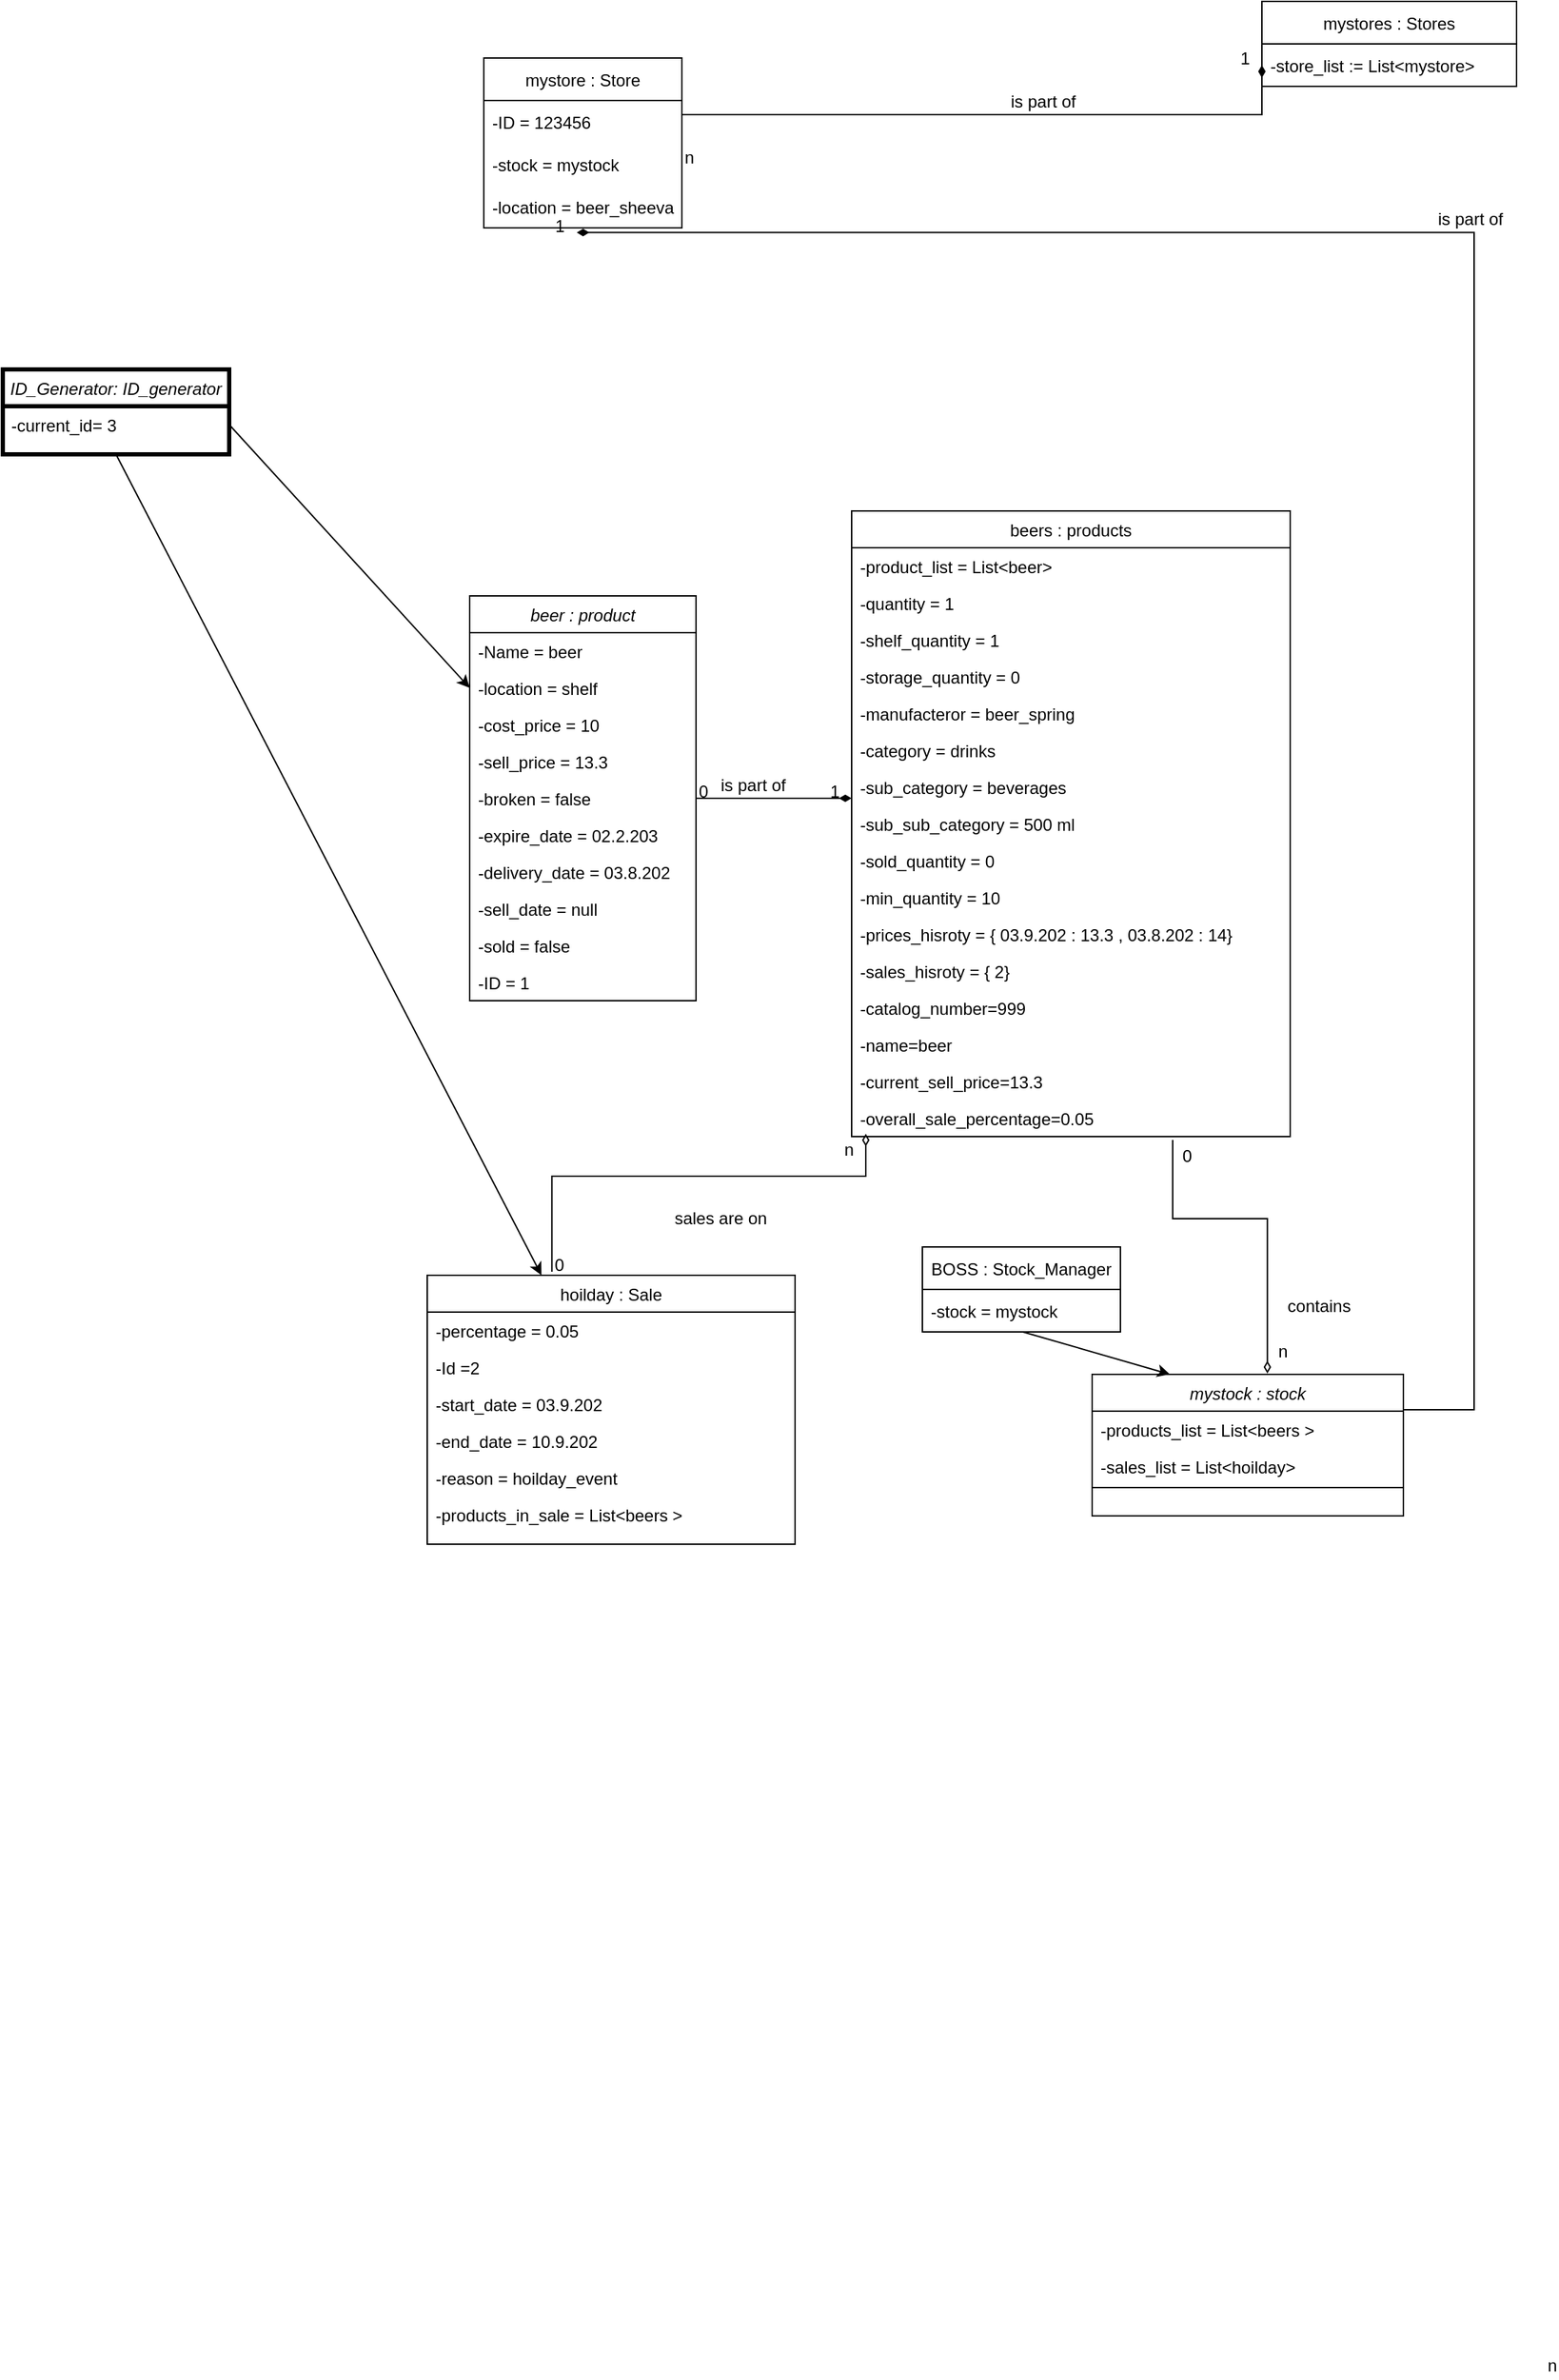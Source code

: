 <mxfile version="17.4.6" type="device"><diagram id="C5RBs43oDa-KdzZeNtuy" name="Page-1"><mxGraphModel dx="2557" dy="2134" grid="1" gridSize="10" guides="1" tooltips="1" connect="1" arrows="1" fold="1" page="1" pageScale="1" pageWidth="827" pageHeight="1169" math="0" shadow="0"><root><mxCell id="WIyWlLk6GJQsqaUBKTNV-0"/><mxCell id="WIyWlLk6GJQsqaUBKTNV-1" parent="WIyWlLk6GJQsqaUBKTNV-0"/><mxCell id="YdH-2s8Itv1Ea51irDsj-69" value="beer : product" style="swimlane;fontStyle=2;align=center;verticalAlign=top;childLayout=stackLayout;horizontal=1;startSize=26;horizontalStack=0;resizeParent=1;resizeLast=0;collapsible=1;marginBottom=0;rounded=0;shadow=0;strokeWidth=1;" parent="WIyWlLk6GJQsqaUBKTNV-1" vertex="1"><mxGeometry x="110" y="-540" width="160" height="286" as="geometry"><mxRectangle x="230" y="140" width="160" height="26" as="alternateBounds"/></mxGeometry></mxCell><mxCell id="YdH-2s8Itv1Ea51irDsj-70" value="-Name = beer" style="text;align=left;verticalAlign=top;spacingLeft=4;spacingRight=4;overflow=hidden;rotatable=0;points=[[0,0.5],[1,0.5]];portConstraint=eastwest;" parent="YdH-2s8Itv1Ea51irDsj-69" vertex="1"><mxGeometry y="26" width="160" height="26" as="geometry"/></mxCell><mxCell id="YdH-2s8Itv1Ea51irDsj-71" value="-location = shelf" style="text;align=left;verticalAlign=top;spacingLeft=4;spacingRight=4;overflow=hidden;rotatable=0;points=[[0,0.5],[1,0.5]];portConstraint=eastwest;rounded=0;shadow=0;html=0;fontColor=#000000;" parent="YdH-2s8Itv1Ea51irDsj-69" vertex="1"><mxGeometry y="52" width="160" height="26" as="geometry"/></mxCell><mxCell id="YdH-2s8Itv1Ea51irDsj-72" value="-cost_price = 10" style="text;align=left;verticalAlign=top;spacingLeft=4;spacingRight=4;overflow=hidden;rotatable=0;points=[[0,0.5],[1,0.5]];portConstraint=eastwest;rounded=0;shadow=0;html=0;" parent="YdH-2s8Itv1Ea51irDsj-69" vertex="1"><mxGeometry y="78" width="160" height="26" as="geometry"/></mxCell><mxCell id="YdH-2s8Itv1Ea51irDsj-73" value="-sell_price = 13.3" style="text;align=left;verticalAlign=top;spacingLeft=4;spacingRight=4;overflow=hidden;rotatable=0;points=[[0,0.5],[1,0.5]];portConstraint=eastwest;" parent="YdH-2s8Itv1Ea51irDsj-69" vertex="1"><mxGeometry y="104" width="160" height="26" as="geometry"/></mxCell><mxCell id="YdH-2s8Itv1Ea51irDsj-74" value="-broken = false" style="text;align=left;verticalAlign=top;spacingLeft=4;spacingRight=4;overflow=hidden;rotatable=0;points=[[0,0.5],[1,0.5]];portConstraint=eastwest;" parent="YdH-2s8Itv1Ea51irDsj-69" vertex="1"><mxGeometry y="130" width="160" height="26" as="geometry"/></mxCell><mxCell id="YdH-2s8Itv1Ea51irDsj-75" value="-expire_date = 02.2.203" style="text;align=left;verticalAlign=top;spacingLeft=4;spacingRight=4;overflow=hidden;rotatable=0;points=[[0,0.5],[1,0.5]];portConstraint=eastwest;" parent="YdH-2s8Itv1Ea51irDsj-69" vertex="1"><mxGeometry y="156" width="160" height="26" as="geometry"/></mxCell><mxCell id="YdH-2s8Itv1Ea51irDsj-76" value="-delivery_date = 03.8.202" style="text;align=left;verticalAlign=top;spacingLeft=4;spacingRight=4;overflow=hidden;rotatable=0;points=[[0,0.5],[1,0.5]];portConstraint=eastwest;" parent="YdH-2s8Itv1Ea51irDsj-69" vertex="1"><mxGeometry y="182" width="160" height="26" as="geometry"/></mxCell><mxCell id="YdH-2s8Itv1Ea51irDsj-77" value="-sell_date = null" style="text;align=left;verticalAlign=top;spacingLeft=4;spacingRight=4;overflow=hidden;rotatable=0;points=[[0,0.5],[1,0.5]];portConstraint=eastwest;" parent="YdH-2s8Itv1Ea51irDsj-69" vertex="1"><mxGeometry y="208" width="160" height="26" as="geometry"/></mxCell><mxCell id="82HgiFtn0t_XNILnrVi8-20" value="-sold = false" style="text;align=left;verticalAlign=top;spacingLeft=4;spacingRight=4;overflow=hidden;rotatable=0;points=[[0,0.5],[1,0.5]];portConstraint=eastwest;" vertex="1" parent="YdH-2s8Itv1Ea51irDsj-69"><mxGeometry y="234" width="160" height="26" as="geometry"/></mxCell><mxCell id="YdH-2s8Itv1Ea51irDsj-78" value="-ID = 1" style="text;align=left;verticalAlign=top;spacingLeft=4;spacingRight=4;overflow=hidden;rotatable=0;points=[[0,0.5],[1,0.5]];portConstraint=eastwest;" parent="YdH-2s8Itv1Ea51irDsj-69" vertex="1"><mxGeometry y="260" width="160" height="26" as="geometry"/></mxCell><mxCell id="YdH-2s8Itv1Ea51irDsj-80" value="beers : products" style="swimlane;fontStyle=0;align=center;verticalAlign=top;childLayout=stackLayout;horizontal=1;startSize=26;horizontalStack=0;resizeParent=1;resizeLast=0;collapsible=1;marginBottom=0;rounded=0;shadow=0;strokeWidth=1;" parent="WIyWlLk6GJQsqaUBKTNV-1" vertex="1"><mxGeometry x="380" y="-600" width="310" height="442" as="geometry"><mxRectangle x="550" y="140" width="160" height="26" as="alternateBounds"/></mxGeometry></mxCell><mxCell id="YdH-2s8Itv1Ea51irDsj-81" value="-product_list = List&lt;beer&gt;" style="text;align=left;verticalAlign=top;spacingLeft=4;spacingRight=4;overflow=hidden;rotatable=0;points=[[0,0.5],[1,0.5]];portConstraint=eastwest;rounded=0;shadow=0;html=0;" parent="YdH-2s8Itv1Ea51irDsj-80" vertex="1"><mxGeometry y="26" width="310" height="26" as="geometry"/></mxCell><mxCell id="YdH-2s8Itv1Ea51irDsj-82" value="-quantity = 1" style="text;align=left;verticalAlign=top;spacingLeft=4;spacingRight=4;overflow=hidden;rotatable=0;points=[[0,0.5],[1,0.5]];portConstraint=eastwest;rounded=0;shadow=0;html=0;" parent="YdH-2s8Itv1Ea51irDsj-80" vertex="1"><mxGeometry y="52" width="310" height="26" as="geometry"/></mxCell><mxCell id="YdH-2s8Itv1Ea51irDsj-83" value="-shelf_quantity = 1" style="text;align=left;verticalAlign=top;spacingLeft=4;spacingRight=4;overflow=hidden;rotatable=0;points=[[0,0.5],[1,0.5]];portConstraint=eastwest;rounded=0;shadow=0;html=0;" parent="YdH-2s8Itv1Ea51irDsj-80" vertex="1"><mxGeometry y="78" width="310" height="26" as="geometry"/></mxCell><mxCell id="YdH-2s8Itv1Ea51irDsj-84" value="-storage_quantity = 0" style="text;align=left;verticalAlign=top;spacingLeft=4;spacingRight=4;overflow=hidden;rotatable=0;points=[[0,0.5],[1,0.5]];portConstraint=eastwest;rounded=0;shadow=0;html=0;" parent="YdH-2s8Itv1Ea51irDsj-80" vertex="1"><mxGeometry y="104" width="310" height="26" as="geometry"/></mxCell><mxCell id="YdH-2s8Itv1Ea51irDsj-85" value="-manufacteror = beer_spring" style="text;align=left;verticalAlign=top;spacingLeft=4;spacingRight=4;overflow=hidden;rotatable=0;points=[[0,0.5],[1,0.5]];portConstraint=eastwest;rounded=0;shadow=0;html=0;" parent="YdH-2s8Itv1Ea51irDsj-80" vertex="1"><mxGeometry y="130" width="310" height="26" as="geometry"/></mxCell><mxCell id="YdH-2s8Itv1Ea51irDsj-86" value="-category = drinks" style="text;align=left;verticalAlign=top;spacingLeft=4;spacingRight=4;overflow=hidden;rotatable=0;points=[[0,0.5],[1,0.5]];portConstraint=eastwest;rounded=0;shadow=0;html=0;" parent="YdH-2s8Itv1Ea51irDsj-80" vertex="1"><mxGeometry y="156" width="310" height="26" as="geometry"/></mxCell><mxCell id="u3yvDLRtvDDIYQe1Mdnz-0" value="-sub_category = beverages" style="text;align=left;verticalAlign=top;spacingLeft=4;spacingRight=4;overflow=hidden;rotatable=0;points=[[0,0.5],[1,0.5]];portConstraint=eastwest;rounded=0;shadow=0;html=0;" parent="YdH-2s8Itv1Ea51irDsj-80" vertex="1"><mxGeometry y="182" width="310" height="26" as="geometry"/></mxCell><mxCell id="u3yvDLRtvDDIYQe1Mdnz-1" value="-sub_sub_category = 500 ml" style="text;align=left;verticalAlign=top;spacingLeft=4;spacingRight=4;overflow=hidden;rotatable=0;points=[[0,0.5],[1,0.5]];portConstraint=eastwest;rounded=0;shadow=0;html=0;" parent="YdH-2s8Itv1Ea51irDsj-80" vertex="1"><mxGeometry y="208" width="310" height="26" as="geometry"/></mxCell><mxCell id="YdH-2s8Itv1Ea51irDsj-87" value="-sold_quantity = 0" style="text;align=left;verticalAlign=top;spacingLeft=4;spacingRight=4;overflow=hidden;rotatable=0;points=[[0,0.5],[1,0.5]];portConstraint=eastwest;rounded=0;shadow=0;html=0;" parent="YdH-2s8Itv1Ea51irDsj-80" vertex="1"><mxGeometry y="234" width="310" height="26" as="geometry"/></mxCell><mxCell id="u3yvDLRtvDDIYQe1Mdnz-2" value="-min_quantity = 10" style="text;align=left;verticalAlign=top;spacingLeft=4;spacingRight=4;overflow=hidden;rotatable=0;points=[[0,0.5],[1,0.5]];portConstraint=eastwest;rounded=0;shadow=0;html=0;" parent="YdH-2s8Itv1Ea51irDsj-80" vertex="1"><mxGeometry y="260" width="310" height="26" as="geometry"/></mxCell><mxCell id="YdH-2s8Itv1Ea51irDsj-88" value="-prices_hisroty = { 03.9.202 : 13.3 , 03.8.202 : 14}" style="text;align=left;verticalAlign=top;spacingLeft=4;spacingRight=4;overflow=hidden;rotatable=0;points=[[0,0.5],[1,0.5]];portConstraint=eastwest;rounded=0;shadow=0;html=0;fontColor=#000000;" parent="YdH-2s8Itv1Ea51irDsj-80" vertex="1"><mxGeometry y="286" width="310" height="26" as="geometry"/></mxCell><mxCell id="u3yvDLRtvDDIYQe1Mdnz-3" value="-sales_hisroty = { 2}" style="text;align=left;verticalAlign=top;spacingLeft=4;spacingRight=4;overflow=hidden;rotatable=0;points=[[0,0.5],[1,0.5]];portConstraint=eastwest;rounded=0;shadow=0;html=0;fontColor=#000000;" parent="YdH-2s8Itv1Ea51irDsj-80" vertex="1"><mxGeometry y="312" width="310" height="26" as="geometry"/></mxCell><mxCell id="u3yvDLRtvDDIYQe1Mdnz-4" value="-catalog_number=999" style="text;align=left;verticalAlign=top;spacingLeft=4;spacingRight=4;overflow=hidden;rotatable=0;points=[[0,0.5],[1,0.5]];portConstraint=eastwest;rounded=0;shadow=0;html=0;fontColor=#000000;" parent="YdH-2s8Itv1Ea51irDsj-80" vertex="1"><mxGeometry y="338" width="310" height="26" as="geometry"/></mxCell><mxCell id="u3yvDLRtvDDIYQe1Mdnz-7" value="-name=beer" style="text;align=left;verticalAlign=top;spacingLeft=4;spacingRight=4;overflow=hidden;rotatable=0;points=[[0,0.5],[1,0.5]];portConstraint=eastwest;rounded=0;shadow=0;html=0;fontColor=#000000;" parent="YdH-2s8Itv1Ea51irDsj-80" vertex="1"><mxGeometry y="364" width="310" height="26" as="geometry"/></mxCell><mxCell id="u3yvDLRtvDDIYQe1Mdnz-8" value="-current_sell_price=13.3" style="text;align=left;verticalAlign=top;spacingLeft=4;spacingRight=4;overflow=hidden;rotatable=0;points=[[0,0.5],[1,0.5]];portConstraint=eastwest;rounded=0;shadow=0;html=0;fontColor=#000000;" parent="YdH-2s8Itv1Ea51irDsj-80" vertex="1"><mxGeometry y="390" width="310" height="26" as="geometry"/></mxCell><mxCell id="u3yvDLRtvDDIYQe1Mdnz-5" value="-overall_sale_percentage=0.05" style="text;align=left;verticalAlign=top;spacingLeft=4;spacingRight=4;overflow=hidden;rotatable=0;points=[[0,0.5],[1,0.5]];portConstraint=eastwest;rounded=0;shadow=0;html=0;fontColor=#000000;" parent="YdH-2s8Itv1Ea51irDsj-80" vertex="1"><mxGeometry y="416" width="310" height="26" as="geometry"/></mxCell><mxCell id="YdH-2s8Itv1Ea51irDsj-89" value="" style="endArrow=diamondThin;shadow=0;strokeWidth=1;rounded=0;endFill=1;edgeStyle=elbowEdgeStyle;elbow=vertical;" parent="WIyWlLk6GJQsqaUBKTNV-1" source="YdH-2s8Itv1Ea51irDsj-69" target="YdH-2s8Itv1Ea51irDsj-80" edge="1"><mxGeometry x="0.5" y="41" relative="1" as="geometry"><mxPoint x="390" y="202" as="sourcePoint"/><mxPoint x="550" y="202" as="targetPoint"/><mxPoint x="-40" y="32" as="offset"/></mxGeometry></mxCell><mxCell id="YdH-2s8Itv1Ea51irDsj-90" value="0" style="resizable=0;align=left;verticalAlign=bottom;labelBackgroundColor=none;fontSize=12;" parent="YdH-2s8Itv1Ea51irDsj-89" connectable="0" vertex="1"><mxGeometry x="-1" relative="1" as="geometry"><mxPoint y="4" as="offset"/></mxGeometry></mxCell><mxCell id="YdH-2s8Itv1Ea51irDsj-91" value="1" style="resizable=0;align=right;verticalAlign=bottom;labelBackgroundColor=none;fontSize=12;" parent="YdH-2s8Itv1Ea51irDsj-89" connectable="0" vertex="1"><mxGeometry x="1" relative="1" as="geometry"><mxPoint x="-7" y="4" as="offset"/></mxGeometry></mxCell><mxCell id="YdH-2s8Itv1Ea51irDsj-92" value="is part of" style="text;html=1;resizable=0;points=[];;align=center;verticalAlign=middle;labelBackgroundColor=none;rounded=0;shadow=0;strokeWidth=1;fontSize=12;" parent="YdH-2s8Itv1Ea51irDsj-89" vertex="1" connectable="0"><mxGeometry x="0.5" y="49" relative="1" as="geometry"><mxPoint x="-43" y="40" as="offset"/></mxGeometry></mxCell><mxCell id="YdH-2s8Itv1Ea51irDsj-93" value="mystock : stock" style="swimlane;fontStyle=2;align=center;verticalAlign=top;childLayout=stackLayout;horizontal=1;startSize=26;horizontalStack=0;resizeParent=1;resizeLast=0;collapsible=1;marginBottom=0;rounded=0;shadow=0;strokeWidth=1;" parent="WIyWlLk6GJQsqaUBKTNV-1" vertex="1"><mxGeometry x="550" y="10" width="220" height="100" as="geometry"><mxRectangle x="230" y="140" width="160" height="26" as="alternateBounds"/></mxGeometry></mxCell><mxCell id="YdH-2s8Itv1Ea51irDsj-94" value="-products_list = List&lt;beers &gt;&#10;" style="text;align=left;verticalAlign=top;spacingLeft=4;spacingRight=4;overflow=hidden;rotatable=0;points=[[0,0.5],[1,0.5]];portConstraint=eastwest;" parent="YdH-2s8Itv1Ea51irDsj-93" vertex="1"><mxGeometry y="26" width="220" height="26" as="geometry"/></mxCell><mxCell id="YdH-2s8Itv1Ea51irDsj-95" value="" style="endArrow=none;html=1;rounded=0;" parent="YdH-2s8Itv1Ea51irDsj-93" edge="1"><mxGeometry width="50" height="50" relative="1" as="geometry"><mxPoint y="80" as="sourcePoint"/><mxPoint x="220" y="80" as="targetPoint"/></mxGeometry></mxCell><mxCell id="YdH-2s8Itv1Ea51irDsj-96" value="-sales_list = List&lt;hoilday&gt;&#10;" style="text;align=left;verticalAlign=top;spacingLeft=4;spacingRight=4;overflow=hidden;rotatable=0;points=[[0,0.5],[1,0.5]];portConstraint=eastwest;" parent="YdH-2s8Itv1Ea51irDsj-93" vertex="1"><mxGeometry y="52" width="220" height="26" as="geometry"/></mxCell><mxCell id="YdH-2s8Itv1Ea51irDsj-98" value="hoilday : Sale" style="swimlane;fontStyle=0;align=center;verticalAlign=top;childLayout=stackLayout;horizontal=1;startSize=26;horizontalStack=0;resizeParent=1;resizeLast=0;collapsible=1;marginBottom=0;rounded=0;shadow=0;strokeWidth=1;" parent="WIyWlLk6GJQsqaUBKTNV-1" vertex="1"><mxGeometry x="80" y="-60" width="260" height="190" as="geometry"><mxRectangle x="550" y="140" width="160" height="26" as="alternateBounds"/></mxGeometry></mxCell><mxCell id="YdH-2s8Itv1Ea51irDsj-99" value="-percentage = 0.05" style="text;align=left;verticalAlign=top;spacingLeft=4;spacingRight=4;overflow=hidden;rotatable=0;points=[[0,0.5],[1,0.5]];portConstraint=eastwest;rounded=0;shadow=0;html=0;" parent="YdH-2s8Itv1Ea51irDsj-98" vertex="1"><mxGeometry y="26" width="260" height="26" as="geometry"/></mxCell><mxCell id="u3yvDLRtvDDIYQe1Mdnz-6" value="-Id =2" style="text;align=left;verticalAlign=top;spacingLeft=4;spacingRight=4;overflow=hidden;rotatable=0;points=[[0,0.5],[1,0.5]];portConstraint=eastwest;rounded=0;shadow=0;html=0;" parent="YdH-2s8Itv1Ea51irDsj-98" vertex="1"><mxGeometry y="52" width="260" height="26" as="geometry"/></mxCell><mxCell id="YdH-2s8Itv1Ea51irDsj-100" value="-start_date = 03.9.202" style="text;align=left;verticalAlign=top;spacingLeft=4;spacingRight=4;overflow=hidden;rotatable=0;points=[[0,0.5],[1,0.5]];portConstraint=eastwest;rounded=0;shadow=0;html=0;" parent="YdH-2s8Itv1Ea51irDsj-98" vertex="1"><mxGeometry y="78" width="260" height="26" as="geometry"/></mxCell><mxCell id="YdH-2s8Itv1Ea51irDsj-101" value="-end_date = 10.9.202" style="text;align=left;verticalAlign=top;spacingLeft=4;spacingRight=4;overflow=hidden;rotatable=0;points=[[0,0.5],[1,0.5]];portConstraint=eastwest;rounded=0;shadow=0;html=0;" parent="YdH-2s8Itv1Ea51irDsj-98" vertex="1"><mxGeometry y="104" width="260" height="26" as="geometry"/></mxCell><mxCell id="YdH-2s8Itv1Ea51irDsj-102" value="-reason = hoilday_event" style="text;align=left;verticalAlign=top;spacingLeft=4;spacingRight=4;overflow=hidden;rotatable=0;points=[[0,0.5],[1,0.5]];portConstraint=eastwest;rounded=0;shadow=0;html=0;" parent="YdH-2s8Itv1Ea51irDsj-98" vertex="1"><mxGeometry y="130" width="260" height="26" as="geometry"/></mxCell><mxCell id="YdH-2s8Itv1Ea51irDsj-103" value="-products_in_sale = List&lt;beers &gt;" style="text;align=left;verticalAlign=top;spacingLeft=4;spacingRight=4;overflow=hidden;rotatable=0;points=[[0,0.5],[1,0.5]];portConstraint=eastwest;rounded=0;shadow=0;html=0;" parent="YdH-2s8Itv1Ea51irDsj-98" vertex="1"><mxGeometry y="156" width="260" height="26" as="geometry"/></mxCell><mxCell id="YdH-2s8Itv1Ea51irDsj-104" value="" style="endArrow=diamondThin;shadow=0;strokeWidth=1;rounded=0;endFill=0;edgeStyle=elbowEdgeStyle;elbow=vertical;exitX=0.339;exitY=-0.013;exitDx=0;exitDy=0;exitPerimeter=0;" parent="WIyWlLk6GJQsqaUBKTNV-1" source="YdH-2s8Itv1Ea51irDsj-98" edge="1"><mxGeometry x="0.5" y="41" relative="1" as="geometry"><mxPoint x="338.16" y="-40.27" as="sourcePoint"/><mxPoint x="390" y="-160" as="targetPoint"/><mxPoint x="-40" y="32" as="offset"/><Array as="points"><mxPoint x="439.38" y="-130"/><mxPoint x="399.38" y="-120"/><mxPoint x="529.38" y="-150"/><mxPoint x="639.38" y="-140"/><mxPoint x="599.38" y="-140"/></Array></mxGeometry></mxCell><mxCell id="YdH-2s8Itv1Ea51irDsj-105" value="0" style="resizable=0;align=left;verticalAlign=bottom;labelBackgroundColor=none;fontSize=12;" parent="YdH-2s8Itv1Ea51irDsj-104" connectable="0" vertex="1"><mxGeometry x="-1" relative="1" as="geometry"><mxPoint y="4" as="offset"/></mxGeometry></mxCell><mxCell id="YdH-2s8Itv1Ea51irDsj-106" value="n" style="resizable=0;align=right;verticalAlign=bottom;labelBackgroundColor=none;fontSize=12;" parent="YdH-2s8Itv1Ea51irDsj-104" connectable="0" vertex="1"><mxGeometry x="1" relative="1" as="geometry"><mxPoint x="-7" y="20" as="offset"/></mxGeometry></mxCell><mxCell id="YdH-2s8Itv1Ea51irDsj-107" value="sales are on" style="text;html=1;resizable=0;points=[];;align=center;verticalAlign=middle;labelBackgroundColor=none;rounded=0;shadow=0;strokeWidth=1;fontSize=12;" parent="YdH-2s8Itv1Ea51irDsj-104" vertex="1" connectable="0"><mxGeometry x="0.5" y="49" relative="1" as="geometry"><mxPoint x="-53" y="79" as="offset"/></mxGeometry></mxCell><mxCell id="YdH-2s8Itv1Ea51irDsj-108" value="" style="endArrow=diamondThin;shadow=0;strokeWidth=1;rounded=0;endFill=0;edgeStyle=elbowEdgeStyle;elbow=vertical;entryX=0.563;entryY=-0.006;entryDx=0;entryDy=0;entryPerimeter=0;exitX=0.732;exitY=1.092;exitDx=0;exitDy=0;exitPerimeter=0;" parent="WIyWlLk6GJQsqaUBKTNV-1" source="u3yvDLRtvDDIYQe1Mdnz-5" target="YdH-2s8Itv1Ea51irDsj-93" edge="1"><mxGeometry x="0.5" y="41" relative="1" as="geometry"><mxPoint x="520" y="-130" as="sourcePoint"/><mxPoint x="620" y="-70" as="targetPoint"/><mxPoint x="-40" y="32" as="offset"/><Array as="points"><mxPoint x="600" y="-100"/><mxPoint x="674" y="-50"/><mxPoint x="665" y="-20"/></Array></mxGeometry></mxCell><mxCell id="YdH-2s8Itv1Ea51irDsj-109" value="0" style="resizable=0;align=left;verticalAlign=bottom;labelBackgroundColor=none;fontSize=12;" parent="YdH-2s8Itv1Ea51irDsj-108" connectable="0" vertex="1"><mxGeometry x="-1" relative="1" as="geometry"><mxPoint x="5" y="20" as="offset"/></mxGeometry></mxCell><mxCell id="YdH-2s8Itv1Ea51irDsj-110" value="n" style="resizable=0;align=right;verticalAlign=bottom;labelBackgroundColor=none;fontSize=12;" parent="YdH-2s8Itv1Ea51irDsj-108" connectable="0" vertex="1"><mxGeometry x="1" relative="1" as="geometry"><mxPoint x="16" y="-7" as="offset"/></mxGeometry></mxCell><mxCell id="YdH-2s8Itv1Ea51irDsj-111" value="contains" style="text;html=1;resizable=0;points=[];;align=center;verticalAlign=middle;labelBackgroundColor=none;rounded=0;shadow=0;strokeWidth=1;fontSize=12;" parent="YdH-2s8Itv1Ea51irDsj-108" vertex="1" connectable="0"><mxGeometry x="0.5" y="49" relative="1" as="geometry"><mxPoint x="-13" y="10" as="offset"/></mxGeometry></mxCell><mxCell id="YdH-2s8Itv1Ea51irDsj-124" value="mystore : Store" style="swimlane;fontStyle=0;childLayout=stackLayout;horizontal=1;startSize=30;horizontalStack=0;resizeParent=1;resizeParentMax=0;resizeLast=0;collapsible=1;marginBottom=0;" parent="WIyWlLk6GJQsqaUBKTNV-1" vertex="1"><mxGeometry x="120" y="-920" width="140" height="120" as="geometry"/></mxCell><mxCell id="YdH-2s8Itv1Ea51irDsj-125" value="-ID = 123456" style="text;strokeColor=none;fillColor=none;align=left;verticalAlign=middle;spacingLeft=4;spacingRight=4;overflow=hidden;points=[[0,0.5],[1,0.5]];portConstraint=eastwest;rotatable=0;" parent="YdH-2s8Itv1Ea51irDsj-124" vertex="1"><mxGeometry y="30" width="140" height="30" as="geometry"/></mxCell><mxCell id="YdH-2s8Itv1Ea51irDsj-126" value="-stock = mystock" style="text;strokeColor=none;fillColor=none;align=left;verticalAlign=middle;spacingLeft=4;spacingRight=4;overflow=hidden;points=[[0,0.5],[1,0.5]];portConstraint=eastwest;rotatable=0;" parent="YdH-2s8Itv1Ea51irDsj-124" vertex="1"><mxGeometry y="60" width="140" height="30" as="geometry"/></mxCell><mxCell id="YdH-2s8Itv1Ea51irDsj-127" value="-location = beer_sheeva" style="text;strokeColor=none;fillColor=none;align=left;verticalAlign=middle;spacingLeft=4;spacingRight=4;overflow=hidden;points=[[0,0.5],[1,0.5]];portConstraint=eastwest;rotatable=0;" parent="YdH-2s8Itv1Ea51irDsj-124" vertex="1"><mxGeometry y="90" width="140" height="30" as="geometry"/></mxCell><mxCell id="YdH-2s8Itv1Ea51irDsj-128" value="mystores : Stores" style="swimlane;fontStyle=0;childLayout=stackLayout;horizontal=1;startSize=30;horizontalStack=0;resizeParent=1;resizeParentMax=0;resizeLast=0;collapsible=1;marginBottom=0;" parent="WIyWlLk6GJQsqaUBKTNV-1" vertex="1"><mxGeometry x="670" y="-960" width="180" height="60" as="geometry"/></mxCell><mxCell id="YdH-2s8Itv1Ea51irDsj-129" value="-store_list := List&lt;mystore&gt;" style="text;strokeColor=none;fillColor=none;align=left;verticalAlign=middle;spacingLeft=4;spacingRight=4;overflow=hidden;points=[[0,0.5],[1,0.5]];portConstraint=eastwest;rotatable=0;" parent="YdH-2s8Itv1Ea51irDsj-128" vertex="1"><mxGeometry y="30" width="180" height="30" as="geometry"/></mxCell><mxCell id="YdH-2s8Itv1Ea51irDsj-130" value="" style="endArrow=diamondThin;shadow=0;strokeWidth=1;rounded=0;endFill=1;edgeStyle=elbowEdgeStyle;elbow=vertical;exitX=1;exitY=0.5;exitDx=0;exitDy=0;entryX=0;entryY=0.5;entryDx=0;entryDy=0;" parent="WIyWlLk6GJQsqaUBKTNV-1" source="YdH-2s8Itv1Ea51irDsj-126" target="YdH-2s8Itv1Ea51irDsj-129" edge="1"><mxGeometry x="0.5" y="41" relative="1" as="geometry"><mxPoint x="350" y="-620.5" as="sourcePoint"/><mxPoint x="630" y="-620.5" as="targetPoint"/><mxPoint x="-40" y="32" as="offset"/></mxGeometry></mxCell><mxCell id="YdH-2s8Itv1Ea51irDsj-131" value="n" style="resizable=0;align=left;verticalAlign=bottom;labelBackgroundColor=none;fontSize=12;" parent="YdH-2s8Itv1Ea51irDsj-130" connectable="0" vertex="1"><mxGeometry x="-1" relative="1" as="geometry"><mxPoint y="4" as="offset"/></mxGeometry></mxCell><mxCell id="YdH-2s8Itv1Ea51irDsj-132" value="1" style="resizable=0;align=right;verticalAlign=bottom;labelBackgroundColor=none;fontSize=12;" parent="YdH-2s8Itv1Ea51irDsj-130" connectable="0" vertex="1"><mxGeometry x="1" relative="1" as="geometry"><mxPoint x="-7" y="4" as="offset"/></mxGeometry></mxCell><mxCell id="YdH-2s8Itv1Ea51irDsj-133" value="is part of" style="text;html=1;resizable=0;points=[];;align=center;verticalAlign=middle;labelBackgroundColor=none;rounded=0;shadow=0;strokeWidth=1;fontSize=12;" parent="YdH-2s8Itv1Ea51irDsj-130" vertex="1" connectable="0"><mxGeometry x="0.5" y="49" relative="1" as="geometry"><mxPoint x="-70" y="40" as="offset"/></mxGeometry></mxCell><mxCell id="YdH-2s8Itv1Ea51irDsj-134" value="" style="endArrow=diamondThin;shadow=0;strokeWidth=1;rounded=0;endFill=1;edgeStyle=elbowEdgeStyle;elbow=vertical;exitX=1;exitY=0.25;exitDx=0;exitDy=0;entryX=0.469;entryY=1.11;entryDx=0;entryDy=0;entryPerimeter=0;" parent="WIyWlLk6GJQsqaUBKTNV-1" source="YdH-2s8Itv1Ea51irDsj-93" target="YdH-2s8Itv1Ea51irDsj-127" edge="1"><mxGeometry x="0.5" y="41" relative="1" as="geometry"><mxPoint x="820" y="130" as="sourcePoint"/><mxPoint x="810" y="-570" as="targetPoint"/><mxPoint x="-40" y="32" as="offset"/><Array as="points"><mxPoint x="820" y="135"/><mxPoint x="810" y="-30"/><mxPoint x="200" y="-520"/><mxPoint x="820" y="-20"/><mxPoint x="690" y="-600"/><mxPoint x="770" y="-560"/><mxPoint x="790" y="-90"/><mxPoint x="590" y="-490"/><mxPoint x="770" y="-420"/><mxPoint x="800" y="-240"/><mxPoint x="730" y="-400"/><mxPoint x="790" y="-300"/><mxPoint x="670" y="-490"/></Array></mxGeometry></mxCell><mxCell id="YdH-2s8Itv1Ea51irDsj-135" value="n" style="resizable=0;align=left;verticalAlign=bottom;labelBackgroundColor=none;fontSize=12;" parent="YdH-2s8Itv1Ea51irDsj-134" connectable="0" vertex="1"><mxGeometry x="-1" relative="1" as="geometry"><mxPoint x="100" y="684" as="offset"/></mxGeometry></mxCell><mxCell id="YdH-2s8Itv1Ea51irDsj-136" value="1" style="resizable=0;align=right;verticalAlign=bottom;labelBackgroundColor=none;fontSize=12;" parent="YdH-2s8Itv1Ea51irDsj-134" connectable="0" vertex="1"><mxGeometry x="1" relative="1" as="geometry"><mxPoint x="-7" y="4" as="offset"/></mxGeometry></mxCell><mxCell id="YdH-2s8Itv1Ea51irDsj-137" value="is part of" style="text;html=1;resizable=0;points=[];;align=center;verticalAlign=middle;labelBackgroundColor=none;rounded=0;shadow=0;strokeWidth=1;fontSize=12;" parent="YdH-2s8Itv1Ea51irDsj-134" vertex="1" connectable="0"><mxGeometry x="0.5" y="49" relative="1" as="geometry"><mxPoint x="252" y="-59" as="offset"/></mxGeometry></mxCell><mxCell id="82HgiFtn0t_XNILnrVi8-0" value="BOSS : Stock_Manager" style="swimlane;fontStyle=0;childLayout=stackLayout;horizontal=1;startSize=30;horizontalStack=0;resizeParent=1;resizeParentMax=0;resizeLast=0;collapsible=1;marginBottom=0;" vertex="1" parent="WIyWlLk6GJQsqaUBKTNV-1"><mxGeometry x="430" y="-80" width="140" height="60" as="geometry"/></mxCell><mxCell id="82HgiFtn0t_XNILnrVi8-2" value="-stock = mystock" style="text;strokeColor=none;fillColor=none;align=left;verticalAlign=middle;spacingLeft=4;spacingRight=4;overflow=hidden;points=[[0,0.5],[1,0.5]];portConstraint=eastwest;rotatable=0;" vertex="1" parent="82HgiFtn0t_XNILnrVi8-0"><mxGeometry y="30" width="140" height="30" as="geometry"/></mxCell><mxCell id="82HgiFtn0t_XNILnrVi8-8" value="" style="endArrow=classic;html=1;rounded=0;exitX=0.51;exitY=1.004;exitDx=0;exitDy=0;exitPerimeter=0;entryX=0.25;entryY=0;entryDx=0;entryDy=0;" edge="1" parent="WIyWlLk6GJQsqaUBKTNV-1" source="82HgiFtn0t_XNILnrVi8-2" target="YdH-2s8Itv1Ea51irDsj-93"><mxGeometry width="50" height="50" relative="1" as="geometry"><mxPoint x="420" y="-50" as="sourcePoint"/><mxPoint x="470" y="-100" as="targetPoint"/></mxGeometry></mxCell><mxCell id="82HgiFtn0t_XNILnrVi8-9" value="ID_Generator: ID_generator" style="swimlane;fontStyle=2;align=center;verticalAlign=top;childLayout=stackLayout;horizontal=1;startSize=26;horizontalStack=0;resizeParent=1;resizeLast=0;collapsible=1;marginBottom=0;rounded=0;shadow=0;strokeWidth=3;" vertex="1" parent="WIyWlLk6GJQsqaUBKTNV-1"><mxGeometry x="-220" y="-700" width="160" height="60" as="geometry"><mxRectangle x="230" y="140" width="160" height="26" as="alternateBounds"/></mxGeometry></mxCell><mxCell id="82HgiFtn0t_XNILnrVi8-18" value="-current_id= 3" style="text;align=left;verticalAlign=top;spacingLeft=4;spacingRight=4;overflow=hidden;rotatable=0;points=[[0,0.5],[1,0.5]];portConstraint=eastwest;" vertex="1" parent="82HgiFtn0t_XNILnrVi8-9"><mxGeometry y="26" width="160" height="26" as="geometry"/></mxCell><mxCell id="82HgiFtn0t_XNILnrVi8-22" value="" style="endArrow=classic;html=1;rounded=0;exitX=1;exitY=0.5;exitDx=0;exitDy=0;entryX=0;entryY=0.5;entryDx=0;entryDy=0;" edge="1" parent="WIyWlLk6GJQsqaUBKTNV-1" source="82HgiFtn0t_XNILnrVi8-18" target="YdH-2s8Itv1Ea51irDsj-71"><mxGeometry width="50" height="50" relative="1" as="geometry"><mxPoint x="350" y="-330" as="sourcePoint"/><mxPoint x="400" y="-380" as="targetPoint"/></mxGeometry></mxCell><mxCell id="82HgiFtn0t_XNILnrVi8-23" value="" style="endArrow=classic;html=1;rounded=0;exitX=0.5;exitY=1;exitDx=0;exitDy=0;" edge="1" parent="WIyWlLk6GJQsqaUBKTNV-1" source="82HgiFtn0t_XNILnrVi8-9" target="YdH-2s8Itv1Ea51irDsj-98"><mxGeometry width="50" height="50" relative="1" as="geometry"><mxPoint x="350" y="-330" as="sourcePoint"/><mxPoint x="400" y="-380" as="targetPoint"/></mxGeometry></mxCell></root></mxGraphModel></diagram></mxfile>